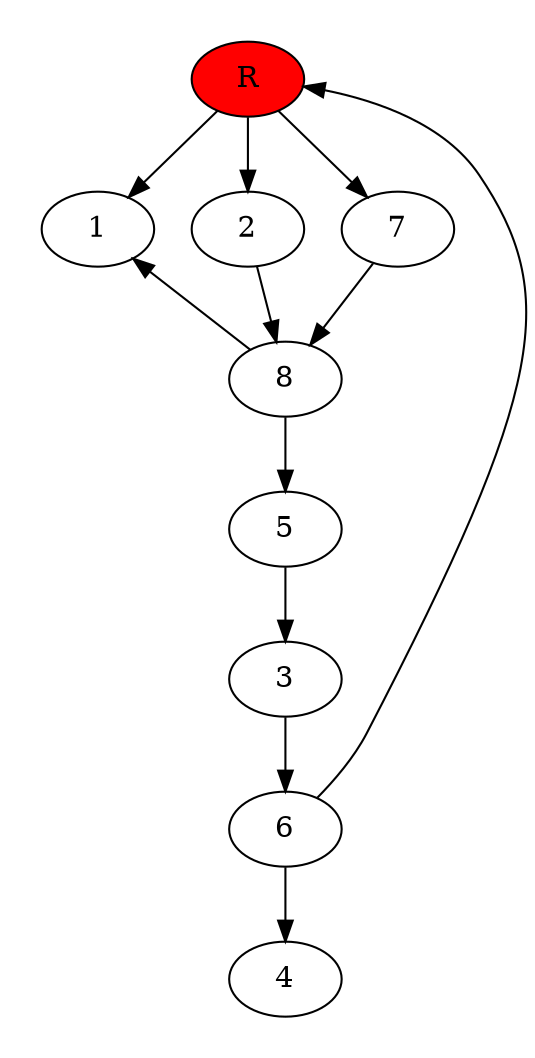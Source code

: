 digraph prb11_move_01 {
	9 -> 7
	9 -> 2
	9 -> 1
	subgraph cluster_0 {
		peripheries=0
		9 [label=R fillcolor="#ff0000" style=filled]
	}
	2 -> 8
	7 -> 8
	subgraph cluster_1 {
		peripheries=0
		1
		2
		7
	}
	8 -> 5
	8 -> 1 [constraint=false]
	subgraph cluster_2 {
		peripheries=0
		8
	}
	5 -> 3
	subgraph cluster_3 {
		peripheries=0
		5
	}
	3 -> 6
	subgraph cluster_4 {
		peripheries=0
		3
	}
	6 -> 9 [constraint=false]
	6 -> 4
	subgraph cluster_5 {
		peripheries=0
		6
	}
	subgraph cluster_6 {
		peripheries=0
		4
	}
}
